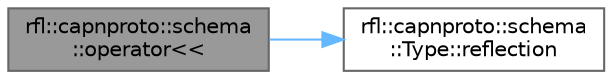 digraph "rfl::capnproto::schema::operator&lt;&lt;"
{
 // LATEX_PDF_SIZE
  bgcolor="transparent";
  edge [fontname=Helvetica,fontsize=10,labelfontname=Helvetica,labelfontsize=10];
  node [fontname=Helvetica,fontsize=10,shape=box,height=0.2,width=0.4];
  rankdir="LR";
  Node1 [id="Node000001",label="rfl::capnproto::schema\l::operator\<\<",height=0.2,width=0.4,color="gray40", fillcolor="grey60", style="filled", fontcolor="black",tooltip=" "];
  Node1 -> Node2 [id="edge1_Node000001_Node000002",color="steelblue1",style="solid",tooltip=" "];
  Node2 [id="Node000002",label="rfl::capnproto::schema\l::Type::reflection",height=0.2,width=0.4,color="grey40", fillcolor="white", style="filled",URL="$structrfl_1_1capnproto_1_1schema_1_1_type.html#a1206f5a2fa39a1b95070710ad7455a5c",tooltip=" "];
}
